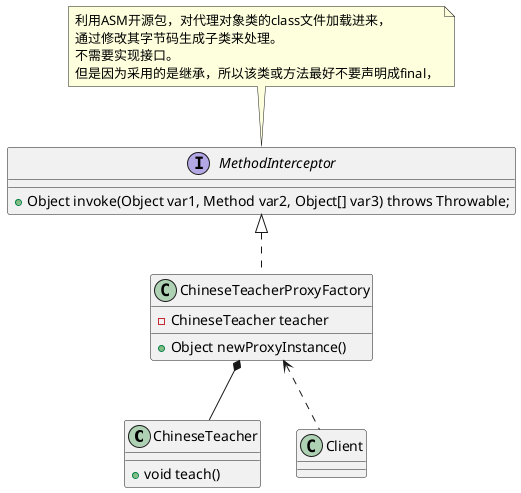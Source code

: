 @startuml

class ChineseTeacher{
    {method} + void teach()
}

interface MethodInterceptor {
    {method} + Object invoke(Object var1, Method var2, Object[] var3) throws Throwable;
}

class ChineseTeacherProxyFactory{
    {field} - ChineseTeacher teacher
    {method} + Object newProxyInstance()
}

class Client

MethodInterceptor <|.. ChineseTeacherProxyFactory
ChineseTeacherProxyFactory *-- ChineseTeacher

ChineseTeacherProxyFactory <.. Client

note top of MethodInterceptor :  利用ASM开源包，对代理对象类的class文件加载进来，\n通过修改其字节码生成子类来处理。\n不需要实现接口。\n但是因为采用的是继承，所以该类或方法最好不要声明成final，

@enduml